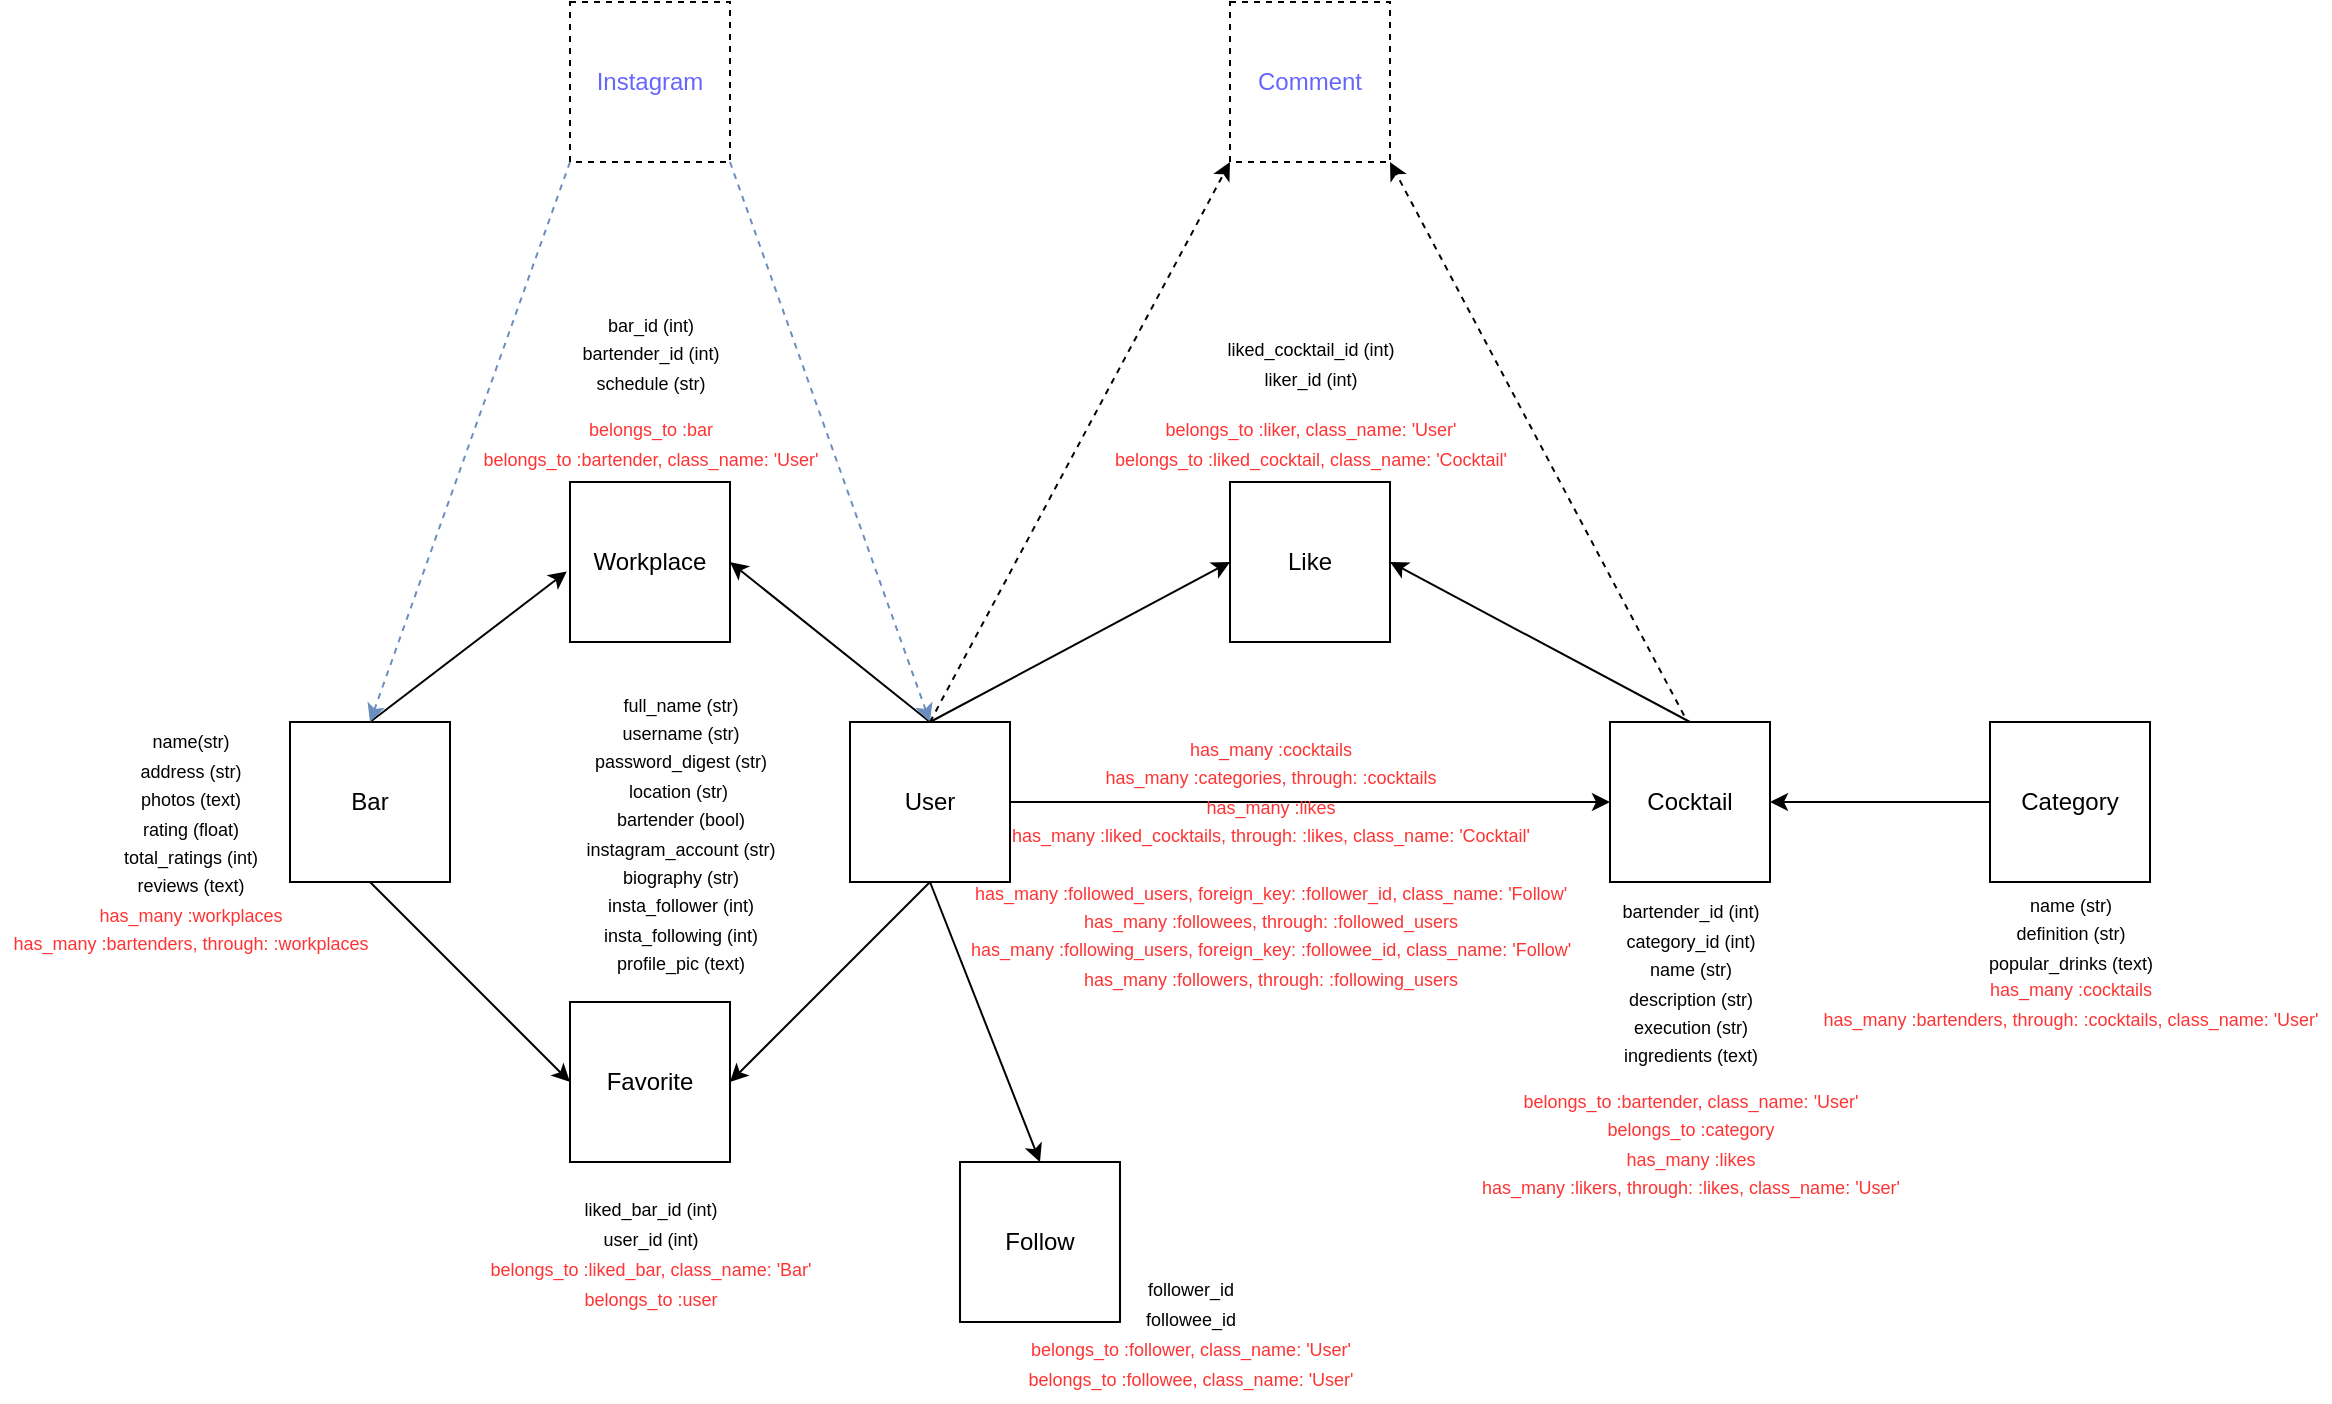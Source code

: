 <mxfile version="14.8.0" type="github">
  <diagram id="yXq_ncp_oJ6ES4drRkR6" name="Page-1">
    <mxGraphModel dx="1665" dy="1525" grid="1" gridSize="10" guides="1" tooltips="1" connect="1" arrows="1" fold="1" page="1" pageScale="1" pageWidth="850" pageHeight="1100" math="0" shadow="0">
      <root>
        <mxCell id="0" />
        <mxCell id="1" parent="0" />
        <mxCell id="LLp70P_dzTgBlbzyxr1e-1" value="Bar" style="whiteSpace=wrap;html=1;aspect=fixed;" parent="1" vertex="1">
          <mxGeometry x="50" y="40" width="80" height="80" as="geometry" />
        </mxCell>
        <mxCell id="LLp70P_dzTgBlbzyxr1e-2" value="Workplace" style="whiteSpace=wrap;html=1;aspect=fixed;" parent="1" vertex="1">
          <mxGeometry x="190" y="-80" width="80" height="80" as="geometry" />
        </mxCell>
        <mxCell id="LLp70P_dzTgBlbzyxr1e-3" value="User" style="whiteSpace=wrap;html=1;aspect=fixed;" parent="1" vertex="1">
          <mxGeometry x="330" y="40" width="80" height="80" as="geometry" />
        </mxCell>
        <mxCell id="LLp70P_dzTgBlbzyxr1e-4" value="Follow" style="whiteSpace=wrap;html=1;aspect=fixed;" parent="1" vertex="1">
          <mxGeometry x="385" y="260" width="80" height="80" as="geometry" />
        </mxCell>
        <mxCell id="LLp70P_dzTgBlbzyxr1e-5" value="Category" style="whiteSpace=wrap;html=1;aspect=fixed;" parent="1" vertex="1">
          <mxGeometry x="900" y="40" width="80" height="80" as="geometry" />
        </mxCell>
        <mxCell id="LLp70P_dzTgBlbzyxr1e-6" value="Cocktail" style="whiteSpace=wrap;html=1;aspect=fixed;" parent="1" vertex="1">
          <mxGeometry x="710" y="40" width="80" height="80" as="geometry" />
        </mxCell>
        <mxCell id="LLp70P_dzTgBlbzyxr1e-8" value="Like" style="whiteSpace=wrap;html=1;aspect=fixed;" parent="1" vertex="1">
          <mxGeometry x="520" y="-80" width="80" height="80" as="geometry" />
        </mxCell>
        <mxCell id="LLp70P_dzTgBlbzyxr1e-10" value="" style="endArrow=classic;html=1;entryX=-0.02;entryY=0.559;entryDx=0;entryDy=0;entryPerimeter=0;" parent="1" target="LLp70P_dzTgBlbzyxr1e-2" edge="1">
          <mxGeometry width="50" height="50" relative="1" as="geometry">
            <mxPoint x="90" y="40" as="sourcePoint" />
            <mxPoint x="140" y="-10" as="targetPoint" />
          </mxGeometry>
        </mxCell>
        <mxCell id="LLp70P_dzTgBlbzyxr1e-11" value="" style="endArrow=classic;html=1;entryX=1;entryY=0.5;entryDx=0;entryDy=0;exitX=0.5;exitY=0;exitDx=0;exitDy=0;" parent="1" source="LLp70P_dzTgBlbzyxr1e-3" target="LLp70P_dzTgBlbzyxr1e-2" edge="1">
          <mxGeometry width="50" height="50" relative="1" as="geometry">
            <mxPoint x="330" y="20" as="sourcePoint" />
            <mxPoint x="380" y="-30" as="targetPoint" />
          </mxGeometry>
        </mxCell>
        <mxCell id="LLp70P_dzTgBlbzyxr1e-12" value="" style="endArrow=classic;html=1;exitX=0.5;exitY=1;exitDx=0;exitDy=0;entryX=0.5;entryY=0;entryDx=0;entryDy=0;" parent="1" source="LLp70P_dzTgBlbzyxr1e-3" target="LLp70P_dzTgBlbzyxr1e-4" edge="1">
          <mxGeometry width="50" height="50" relative="1" as="geometry">
            <mxPoint x="220" y="160" as="sourcePoint" />
            <mxPoint x="270" y="110" as="targetPoint" />
          </mxGeometry>
        </mxCell>
        <mxCell id="LLp70P_dzTgBlbzyxr1e-13" value="" style="endArrow=classic;html=1;entryX=0;entryY=0.5;entryDx=0;entryDy=0;exitX=0.5;exitY=0;exitDx=0;exitDy=0;" parent="1" source="LLp70P_dzTgBlbzyxr1e-3" target="LLp70P_dzTgBlbzyxr1e-8" edge="1">
          <mxGeometry width="50" height="50" relative="1" as="geometry">
            <mxPoint x="385" y="40" as="sourcePoint" />
            <mxPoint x="440" y="-30" as="targetPoint" />
          </mxGeometry>
        </mxCell>
        <mxCell id="LLp70P_dzTgBlbzyxr1e-14" value="" style="endArrow=classic;html=1;exitX=1;exitY=0.5;exitDx=0;exitDy=0;entryX=0;entryY=0.5;entryDx=0;entryDy=0;" parent="1" source="LLp70P_dzTgBlbzyxr1e-3" target="LLp70P_dzTgBlbzyxr1e-6" edge="1">
          <mxGeometry width="50" height="50" relative="1" as="geometry">
            <mxPoint x="490" y="90" as="sourcePoint" />
            <mxPoint x="540" y="40" as="targetPoint" />
          </mxGeometry>
        </mxCell>
        <mxCell id="LLp70P_dzTgBlbzyxr1e-15" value="" style="endArrow=classic;html=1;exitX=0;exitY=0.5;exitDx=0;exitDy=0;entryX=1;entryY=0.5;entryDx=0;entryDy=0;" parent="1" source="LLp70P_dzTgBlbzyxr1e-5" target="LLp70P_dzTgBlbzyxr1e-6" edge="1">
          <mxGeometry width="50" height="50" relative="1" as="geometry">
            <mxPoint x="710" y="100" as="sourcePoint" />
            <mxPoint x="760" y="50" as="targetPoint" />
          </mxGeometry>
        </mxCell>
        <mxCell id="LLp70P_dzTgBlbzyxr1e-16" value="" style="endArrow=classic;html=1;entryX=1;entryY=0.5;entryDx=0;entryDy=0;exitX=0.5;exitY=0;exitDx=0;exitDy=0;" parent="1" source="LLp70P_dzTgBlbzyxr1e-6" target="LLp70P_dzTgBlbzyxr1e-8" edge="1">
          <mxGeometry width="50" height="50" relative="1" as="geometry">
            <mxPoint x="620" as="sourcePoint" />
            <mxPoint x="670" y="-50" as="targetPoint" />
          </mxGeometry>
        </mxCell>
        <mxCell id="LLp70P_dzTgBlbzyxr1e-17" value="&lt;font style=&quot;font-size: 9px&quot;&gt;name(str)&lt;br&gt;address (str)&lt;br&gt;photos (text)&lt;br&gt;rating (float)&lt;br&gt;total_ratings (int)&lt;br&gt;reviews (text)&lt;/font&gt;" style="text;html=1;align=center;verticalAlign=middle;resizable=0;points=[];autosize=1;strokeColor=none;" parent="1" vertex="1">
          <mxGeometry x="-40" y="35" width="80" height="100" as="geometry" />
        </mxCell>
        <mxCell id="LLp70P_dzTgBlbzyxr1e-18" value="&lt;font style=&quot;font-size: 9px&quot;&gt;full_name (str)&lt;br&gt;username (str)&lt;br&gt;password_digest (str)&lt;br&gt;location (str)&amp;nbsp;&lt;br&gt;bartender (bool)&lt;br&gt;instagram_account (str)&lt;br&gt;biography (str)&lt;br&gt;insta_follower (int)&lt;br&gt;insta_following (int)&lt;br&gt;profile_pic (text)&lt;/font&gt;" style="text;html=1;align=center;verticalAlign=middle;resizable=0;points=[];autosize=1;strokeColor=none;" parent="1" vertex="1">
          <mxGeometry x="190" y="15" width="110" height="160" as="geometry" />
        </mxCell>
        <mxCell id="LLp70P_dzTgBlbzyxr1e-19" value="&lt;font style=&quot;font-size: 9px&quot;&gt;bar_id (int)&lt;br&gt;bartender_id (int)&lt;br&gt;schedule (str)&lt;br&gt;&lt;/font&gt;" style="text;html=1;align=center;verticalAlign=middle;resizable=0;points=[];autosize=1;strokeColor=none;" parent="1" vertex="1">
          <mxGeometry x="190" y="-170" width="80" height="50" as="geometry" />
        </mxCell>
        <mxCell id="LLp70P_dzTgBlbzyxr1e-20" value="&lt;font style=&quot;font-size: 9px&quot;&gt;liked_cocktail_id (int)&lt;br&gt;liker_id (int)&lt;/font&gt;" style="text;html=1;align=center;verticalAlign=middle;resizable=0;points=[];autosize=1;strokeColor=none;" parent="1" vertex="1">
          <mxGeometry x="510" y="-160" width="100" height="40" as="geometry" />
        </mxCell>
        <mxCell id="LLp70P_dzTgBlbzyxr1e-21" value="&lt;font style=&quot;font-size: 9px&quot;&gt;bartender_id (int)&lt;br&gt;category_id (int)&lt;br&gt;name (str)&lt;br&gt;description (str)&lt;br&gt;execution (str)&lt;br&gt;ingredients (text)&lt;/font&gt;" style="text;html=1;align=center;verticalAlign=middle;resizable=0;points=[];autosize=1;strokeColor=none;" parent="1" vertex="1">
          <mxGeometry x="710" y="120" width="80" height="100" as="geometry" />
        </mxCell>
        <mxCell id="LLp70P_dzTgBlbzyxr1e-22" value="&lt;font style=&quot;font-size: 9px&quot;&gt;name (str)&lt;br&gt;definition (str)&lt;br&gt;popular_drinks (text)&lt;/font&gt;" style="text;html=1;align=center;verticalAlign=middle;resizable=0;points=[];autosize=1;strokeColor=none;" parent="1" vertex="1">
          <mxGeometry x="890" y="120" width="100" height="50" as="geometry" />
        </mxCell>
        <mxCell id="LLp70P_dzTgBlbzyxr1e-23" value="&lt;font style=&quot;font-size: 9px&quot;&gt;follower_id&lt;br&gt;followee_id&lt;/font&gt;" style="text;html=1;align=center;verticalAlign=middle;resizable=0;points=[];autosize=1;strokeColor=none;" parent="1" vertex="1">
          <mxGeometry x="470" y="310" width="60" height="40" as="geometry" />
        </mxCell>
        <mxCell id="LLp70P_dzTgBlbzyxr1e-24" value="&lt;font color=&quot;#ff3333&quot; style=&quot;font-size: 9px&quot;&gt;has_many :workplaces&lt;br&gt;has_many :bartenders, through: :workplaces&lt;br&gt;&lt;br&gt;&lt;/font&gt;" style="text;html=1;align=center;verticalAlign=middle;resizable=0;points=[];autosize=1;strokeColor=none;" parent="1" vertex="1">
          <mxGeometry x="-95" y="125" width="190" height="50" as="geometry" />
        </mxCell>
        <mxCell id="LLp70P_dzTgBlbzyxr1e-25" value="Favorite" style="whiteSpace=wrap;html=1;aspect=fixed;" parent="1" vertex="1">
          <mxGeometry x="190" y="180" width="80" height="80" as="geometry" />
        </mxCell>
        <mxCell id="LLp70P_dzTgBlbzyxr1e-26" value="" style="endArrow=classic;html=1;exitX=0.5;exitY=1;exitDx=0;exitDy=0;entryX=0;entryY=0.5;entryDx=0;entryDy=0;" parent="1" source="LLp70P_dzTgBlbzyxr1e-1" target="LLp70P_dzTgBlbzyxr1e-25" edge="1">
          <mxGeometry width="50" height="50" relative="1" as="geometry">
            <mxPoint x="100" y="260" as="sourcePoint" />
            <mxPoint x="150" y="210" as="targetPoint" />
          </mxGeometry>
        </mxCell>
        <mxCell id="LLp70P_dzTgBlbzyxr1e-27" value="" style="endArrow=classic;html=1;entryX=1;entryY=0.5;entryDx=0;entryDy=0;" parent="1" target="LLp70P_dzTgBlbzyxr1e-25" edge="1">
          <mxGeometry width="50" height="50" relative="1" as="geometry">
            <mxPoint x="370" y="120" as="sourcePoint" />
            <mxPoint x="370" y="180" as="targetPoint" />
          </mxGeometry>
        </mxCell>
        <mxCell id="LLp70P_dzTgBlbzyxr1e-28" value="&lt;font style=&quot;font-size: 9px&quot;&gt;liked_bar_id (int)&lt;br&gt;user_id (int)&lt;br&gt;&lt;/font&gt;" style="text;html=1;align=center;verticalAlign=middle;resizable=0;points=[];autosize=1;strokeColor=none;" parent="1" vertex="1">
          <mxGeometry x="190" y="270" width="80" height="40" as="geometry" />
        </mxCell>
        <mxCell id="LLp70P_dzTgBlbzyxr1e-31" value="&lt;font style=&quot;font-size: 9px&quot; color=&quot;#ff3333&quot;&gt;belongs_to :liked_bar, class_name: &#39;Bar&#39;&lt;br&gt;belongs_to :user&lt;br&gt;&lt;/font&gt;" style="text;html=1;align=center;verticalAlign=middle;resizable=0;points=[];autosize=1;strokeColor=none;" parent="1" vertex="1">
          <mxGeometry x="140" y="300" width="180" height="40" as="geometry" />
        </mxCell>
        <mxCell id="LLp70P_dzTgBlbzyxr1e-32" value="&lt;font style=&quot;font-size: 9px&quot; color=&quot;#ff3333&quot;&gt;belongs_to :follower, class_name: &#39;User&#39;&lt;br&gt;belongs_to :followee, class_name: &#39;User&#39;&lt;br&gt;&lt;/font&gt;" style="text;html=1;align=center;verticalAlign=middle;resizable=0;points=[];autosize=1;strokeColor=none;" parent="1" vertex="1">
          <mxGeometry x="410" y="340" width="180" height="40" as="geometry" />
        </mxCell>
        <mxCell id="LLp70P_dzTgBlbzyxr1e-33" value="&lt;font style=&quot;font-size: 9px&quot; color=&quot;#ff3333&quot;&gt;has_many :cocktails&lt;br&gt;has_many :categories, through: :cocktails&lt;br&gt;has_many :likes&lt;br&gt;has_many :liked_cocktails, through: :likes, class_name: &#39;Cocktail&#39;&lt;br&gt;&lt;br&gt;has_many :followed_users, foreign_key: :follower_id, class_name: &#39;Follow&#39;&lt;br&gt;has_many :followees, through: :followed_users&lt;br&gt;has_many :following_users, foreign_key: :followee_id, class_name: &#39;Follow&#39;&lt;br&gt;has_many :followers, through: :following_users&lt;br&gt;&lt;/font&gt;" style="text;html=1;align=center;verticalAlign=middle;resizable=0;points=[];autosize=1;strokeColor=none;" parent="1" vertex="1">
          <mxGeometry x="380" y="40" width="320" height="140" as="geometry" />
        </mxCell>
        <mxCell id="LLp70P_dzTgBlbzyxr1e-34" value="&lt;font style=&quot;font-size: 9px&quot; color=&quot;#ff3333&quot;&gt;belongs_to :bartender, class_name: &#39;User&#39;&lt;br&gt;belongs_to :category&lt;br&gt;has_many :likes&lt;br&gt;has_many :likers, through: :likes, class_name: &#39;User&#39;&lt;br&gt;&lt;/font&gt;" style="text;html=1;align=center;verticalAlign=middle;resizable=0;points=[];autosize=1;strokeColor=none;" parent="1" vertex="1">
          <mxGeometry x="640" y="215" width="220" height="70" as="geometry" />
        </mxCell>
        <mxCell id="LLp70P_dzTgBlbzyxr1e-35" value="&lt;font style=&quot;font-size: 9px&quot; color=&quot;#ff3333&quot;&gt;has_many :cocktails&lt;br&gt;has_many :bartenders, through: :cocktails, class_name: &#39;User&#39;&lt;br&gt;&lt;/font&gt;" style="text;html=1;align=center;verticalAlign=middle;resizable=0;points=[];autosize=1;strokeColor=none;" parent="1" vertex="1">
          <mxGeometry x="810" y="160" width="260" height="40" as="geometry" />
        </mxCell>
        <mxCell id="LLp70P_dzTgBlbzyxr1e-36" value="&lt;font style=&quot;font-size: 9px&quot; color=&quot;#ff3333&quot;&gt;belongs_to :liker, class_name: &#39;User&#39;&lt;br&gt;belongs_to :liked_cocktail, class_name: &#39;Cocktail&#39;&lt;br&gt;&lt;/font&gt;" style="text;html=1;align=center;verticalAlign=middle;resizable=0;points=[];autosize=1;strokeColor=none;" parent="1" vertex="1">
          <mxGeometry x="455" y="-120" width="210" height="40" as="geometry" />
        </mxCell>
        <mxCell id="LLp70P_dzTgBlbzyxr1e-37" value="&lt;font style=&quot;font-size: 9px&quot; color=&quot;#ff3333&quot;&gt;belongs_to :bar&lt;br&gt;belongs_to :bartender, class_name: &#39;User&#39;&lt;br&gt;&lt;/font&gt;" style="text;html=1;align=center;verticalAlign=middle;resizable=0;points=[];autosize=1;strokeColor=none;" parent="1" vertex="1">
          <mxGeometry x="140" y="-120" width="180" height="40" as="geometry" />
        </mxCell>
        <mxCell id="wkhF6PWH8usmbtx6eN91-1" value="&lt;font color=&quot;#6666ff&quot;&gt;Instagram&lt;/font&gt;" style="whiteSpace=wrap;html=1;aspect=fixed;dashed=1;" parent="1" vertex="1">
          <mxGeometry x="190" y="-320" width="80" height="80" as="geometry" />
        </mxCell>
        <mxCell id="wkhF6PWH8usmbtx6eN91-2" value="&lt;font color=&quot;#6666ff&quot;&gt;Comment&lt;/font&gt;" style="whiteSpace=wrap;html=1;aspect=fixed;dashed=1;" parent="1" vertex="1">
          <mxGeometry x="520" y="-320" width="80" height="80" as="geometry" />
        </mxCell>
        <mxCell id="22a1M5i5vyXCzEH2CHjo-1" value="" style="endArrow=classic;html=1;exitX=0;exitY=1;exitDx=0;exitDy=0;entryX=0.5;entryY=0;entryDx=0;entryDy=0;fillColor=#dae8fc;strokeColor=#6c8ebf;dashed=1;" edge="1" parent="1" source="wkhF6PWH8usmbtx6eN91-1" target="LLp70P_dzTgBlbzyxr1e-1">
          <mxGeometry width="50" height="50" relative="1" as="geometry">
            <mxPoint x="70" y="-90" as="sourcePoint" />
            <mxPoint x="80" as="targetPoint" />
          </mxGeometry>
        </mxCell>
        <mxCell id="22a1M5i5vyXCzEH2CHjo-2" value="" style="endArrow=classic;html=1;exitX=1;exitY=1;exitDx=0;exitDy=0;entryX=0.5;entryY=0;entryDx=0;entryDy=0;fillColor=#dae8fc;strokeColor=#6c8ebf;dashed=1;" edge="1" parent="1" source="wkhF6PWH8usmbtx6eN91-1" target="LLp70P_dzTgBlbzyxr1e-3">
          <mxGeometry width="50" height="50" relative="1" as="geometry">
            <mxPoint x="300" y="-130" as="sourcePoint" />
            <mxPoint x="350" y="-180" as="targetPoint" />
          </mxGeometry>
        </mxCell>
        <mxCell id="22a1M5i5vyXCzEH2CHjo-4" value="" style="endArrow=classic;html=1;dashed=1;strokeColor=#000000;entryX=0;entryY=1;entryDx=0;entryDy=0;" edge="1" parent="1" target="wkhF6PWH8usmbtx6eN91-2">
          <mxGeometry width="50" height="50" relative="1" as="geometry">
            <mxPoint x="370" y="40" as="sourcePoint" />
            <mxPoint x="440" y="-140" as="targetPoint" />
          </mxGeometry>
        </mxCell>
        <mxCell id="22a1M5i5vyXCzEH2CHjo-5" value="" style="endArrow=classic;html=1;dashed=1;strokeColor=#000000;exitX=0.463;exitY=-0.041;exitDx=0;exitDy=0;exitPerimeter=0;entryX=1;entryY=1;entryDx=0;entryDy=0;" edge="1" parent="1" source="LLp70P_dzTgBlbzyxr1e-6" target="wkhF6PWH8usmbtx6eN91-2">
          <mxGeometry width="50" height="50" relative="1" as="geometry">
            <mxPoint x="690" y="-100" as="sourcePoint" />
            <mxPoint x="740" y="-150" as="targetPoint" />
          </mxGeometry>
        </mxCell>
      </root>
    </mxGraphModel>
  </diagram>
</mxfile>
